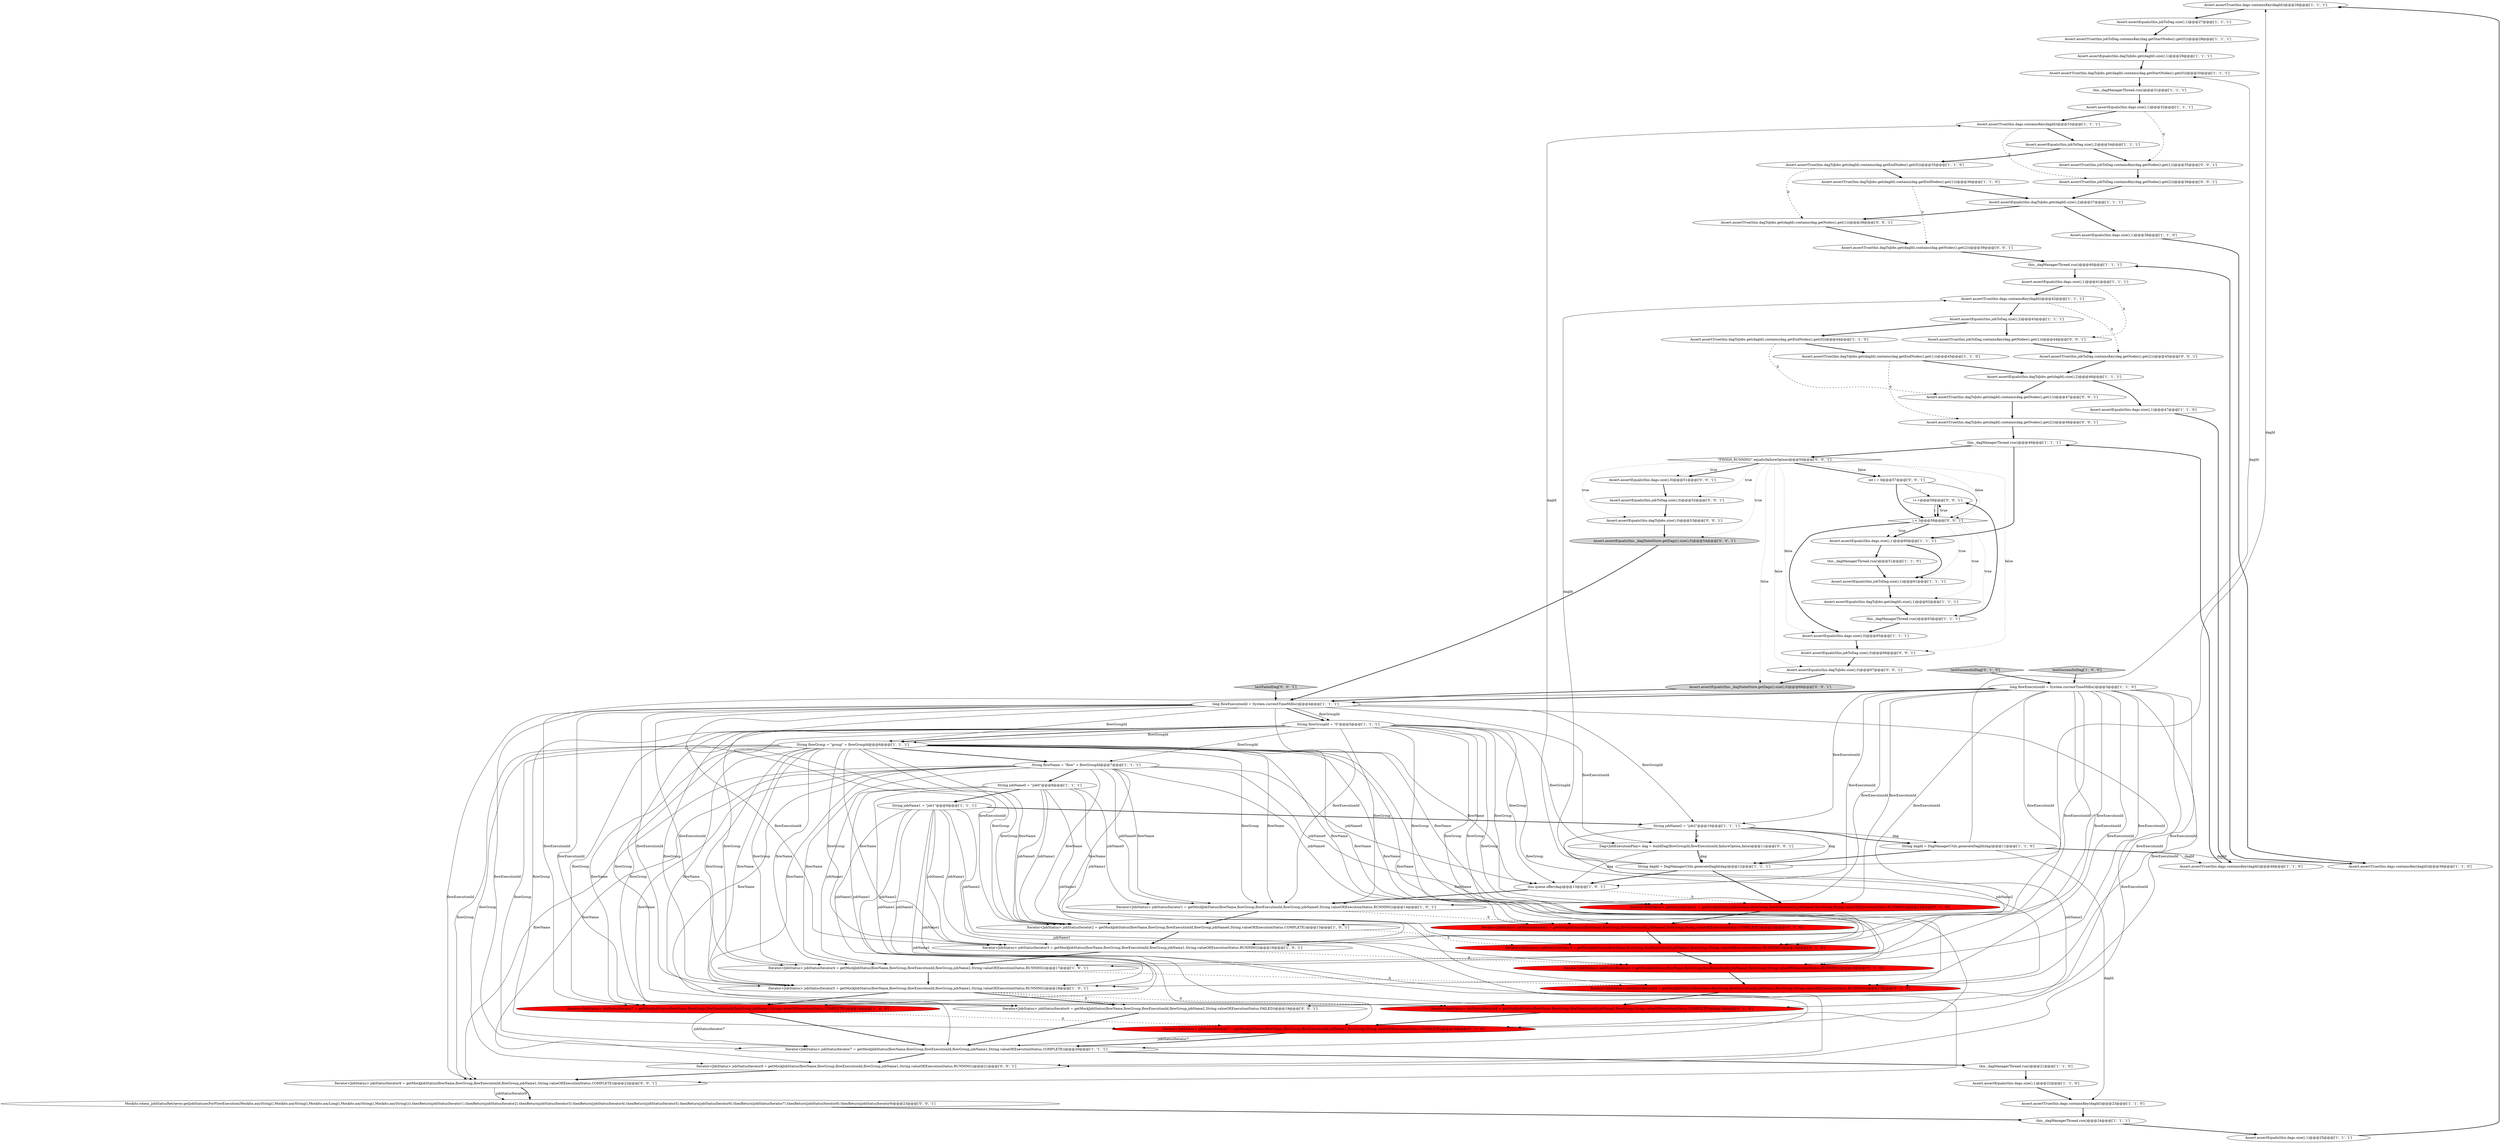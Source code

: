 digraph {
15 [style = filled, label = "Assert.assertTrue(this.dags.containsKey(dagId))@@@26@@@['1', '1', '1']", fillcolor = white, shape = ellipse image = "AAA0AAABBB1BBB"];
38 [style = filled, label = "String flowGroup = \"group\" + flowGroupId@@@6@@@['1', '1', '1']", fillcolor = white, shape = ellipse image = "AAA0AAABBB1BBB"];
72 [style = filled, label = "Assert.assertEquals(this.dags.size(),0)@@@51@@@['0', '0', '1']", fillcolor = white, shape = ellipse image = "AAA0AAABBB3BBB"];
61 [style = filled, label = "Iterator<JobStatus> jobStatusIterator7 = getMockJobStatus(flowName,flowGroup,flowExecutionId,jobName1,flowGroup,String.valueOf(ExecutionStatus.COMPLETE))@@@19@@@['0', '1', '0']", fillcolor = red, shape = ellipse image = "AAA1AAABBB2BBB"];
76 [style = filled, label = "testFailedDag['0', '0', '1']", fillcolor = lightgray, shape = diamond image = "AAA0AAABBB3BBB"];
51 [style = filled, label = "String jobName2 = \"job2\"@@@10@@@['1', '1', '1']", fillcolor = white, shape = ellipse image = "AAA0AAABBB1BBB"];
8 [style = filled, label = "Assert.assertTrue(this.dags.containsKey(dagId))@@@42@@@['1', '1', '1']", fillcolor = white, shape = ellipse image = "AAA0AAABBB1BBB"];
65 [style = filled, label = "Assert.assertEquals(this.dagToJobs.size(),0)@@@67@@@['0', '0', '1']", fillcolor = white, shape = ellipse image = "AAA0AAABBB3BBB"];
66 [style = filled, label = "Assert.assertEquals(this._dagStateStore.getDags().size(),0)@@@68@@@['0', '0', '1']", fillcolor = lightgray, shape = ellipse image = "AAA0AAABBB3BBB"];
18 [style = filled, label = "Assert.assertTrue(this.dags.containsKey(dagId))@@@48@@@['1', '1', '0']", fillcolor = white, shape = ellipse image = "AAA0AAABBB1BBB"];
3 [style = filled, label = "Assert.assertEquals(this.dags.size(),1)@@@22@@@['1', '1', '0']", fillcolor = white, shape = ellipse image = "AAA0AAABBB1BBB"];
26 [style = filled, label = "Iterator<JobStatus> jobStatusIterator2 = getMockJobStatus(flowName,flowGroup,flowExecutionId,flowGroup,jobName0,String.valueOf(ExecutionStatus.COMPLETE))@@@15@@@['1', '0', '1']", fillcolor = white, shape = ellipse image = "AAA0AAABBB1BBB"];
40 [style = filled, label = "Assert.assertEquals(this.dags.size(),1)@@@41@@@['1', '1', '1']", fillcolor = white, shape = ellipse image = "AAA0AAABBB1BBB"];
9 [style = filled, label = "testSuccessfulDag['1', '0', '0']", fillcolor = lightgray, shape = diamond image = "AAA0AAABBB1BBB"];
53 [style = filled, label = "this._dagManagerThread.run()@@@49@@@['1', '1', '1']", fillcolor = white, shape = ellipse image = "AAA0AAABBB1BBB"];
52 [style = filled, label = "Iterator<JobStatus> jobStatusIterator3 = getMockJobStatus(flowName,flowGroup,flowExecutionId,flowGroup,jobName1,String.valueOf(ExecutionStatus.RUNNING))@@@16@@@['1', '0', '1']", fillcolor = white, shape = ellipse image = "AAA0AAABBB1BBB"];
43 [style = filled, label = "Assert.assertEquals(this.jobToDag.size(),1)@@@61@@@['1', '1', '1']", fillcolor = white, shape = ellipse image = "AAA0AAABBB1BBB"];
62 [style = filled, label = "Iterator<JobStatus> jobStatusIterator6 = getMockJobStatus(flowName,flowGroup,flowExecutionId,flowGroup,jobName2,String.valueOf(ExecutionStatus.FAILED))@@@19@@@['0', '0', '1']", fillcolor = white, shape = ellipse image = "AAA0AAABBB3BBB"];
46 [style = filled, label = "this._dagManagerThread.run()@@@63@@@['1', '1', '1']", fillcolor = white, shape = ellipse image = "AAA0AAABBB1BBB"];
20 [style = filled, label = "this._dagManagerThread.run()@@@51@@@['1', '1', '0']", fillcolor = white, shape = ellipse image = "AAA0AAABBB1BBB"];
82 [style = filled, label = "i++@@@59@@@['0', '0', '1']", fillcolor = white, shape = ellipse image = "AAA0AAABBB3BBB"];
56 [style = filled, label = "Iterator<JobStatus> jobStatusIterator6 = getMockJobStatus(flowName,flowGroup,flowExecutionId,jobName2,flowGroup,String.valueOf(ExecutionStatus.COMPLETE))@@@18@@@['0', '1', '0']", fillcolor = red, shape = ellipse image = "AAA1AAABBB2BBB"];
7 [style = filled, label = "String flowName = \"flow\" + flowGroupId@@@7@@@['1', '1', '1']", fillcolor = white, shape = ellipse image = "AAA0AAABBB1BBB"];
69 [style = filled, label = "Dag<JobExecutionPlan> dag = buildDag(flowGroupId,flowExecutionId,failureOption,false)@@@11@@@['0', '0', '1']", fillcolor = white, shape = ellipse image = "AAA0AAABBB3BBB"];
55 [style = filled, label = "Iterator<JobStatus> jobStatusIterator2 = getMockJobStatus(flowName,flowGroup,flowExecutionId,jobName0,flowGroup,String.valueOf(ExecutionStatus.COMPLETE))@@@14@@@['0', '1', '0']", fillcolor = red, shape = ellipse image = "AAA1AAABBB2BBB"];
86 [style = filled, label = "int i = 0@@@57@@@['0', '0', '1']", fillcolor = white, shape = ellipse image = "AAA0AAABBB3BBB"];
42 [style = filled, label = "this._dagManagerThread.run()@@@24@@@['1', '1', '1']", fillcolor = white, shape = ellipse image = "AAA0AAABBB1BBB"];
14 [style = filled, label = "Iterator<JobStatus> jobStatusIterator1 = getMockJobStatus(flowName,flowGroup,flowExecutionId,flowGroup,jobName0,String.valueOf(ExecutionStatus.RUNNING))@@@14@@@['1', '0', '1']", fillcolor = white, shape = ellipse image = "AAA0AAABBB1BBB"];
70 [style = filled, label = "i < 3@@@58@@@['0', '0', '1']", fillcolor = white, shape = diamond image = "AAA0AAABBB3BBB"];
6 [style = filled, label = "Assert.assertEquals(this.dagToJobs.get(dagId).size(),2)@@@46@@@['1', '1', '1']", fillcolor = white, shape = ellipse image = "AAA0AAABBB1BBB"];
11 [style = filled, label = "this._dagManagerThread.run()@@@40@@@['1', '1', '1']", fillcolor = white, shape = ellipse image = "AAA0AAABBB1BBB"];
49 [style = filled, label = "long flowExecutionId = System.currentTimeMillis()@@@4@@@['1', '1', '1']", fillcolor = white, shape = ellipse image = "AAA0AAABBB1BBB"];
81 [style = filled, label = "Assert.assertTrue(this.dagToJobs.get(dagId).contains(dag.getNodes().get(1)))@@@47@@@['0', '0', '1']", fillcolor = white, shape = ellipse image = "AAA0AAABBB3BBB"];
17 [style = filled, label = "Iterator<JobStatus> jobStatusIterator4 = getMockJobStatus(flowName,flowGroup,flowExecutionId,flowGroup,jobName2,String.valueOf(ExecutionStatus.RUNNING))@@@17@@@['1', '0', '1']", fillcolor = white, shape = ellipse image = "AAA0AAABBB1BBB"];
1 [style = filled, label = "Iterator<JobStatus> jobStatusIterator7 = getMockJobStatus(flowName,flowGroup,flowExecutionId,flowGroup,jobName1,String.valueOf(ExecutionStatus.COMPLETE))@@@19@@@['1', '0', '0']", fillcolor = red, shape = ellipse image = "AAA1AAABBB1BBB"];
10 [style = filled, label = "Assert.assertTrue(this.jobToDag.containsKey(dag.getStartNodes().get(0)))@@@28@@@['1', '1', '1']", fillcolor = white, shape = ellipse image = "AAA0AAABBB1BBB"];
19 [style = filled, label = "Assert.assertEquals(this.dags.size(),0)@@@65@@@['1', '1', '1']", fillcolor = white, shape = ellipse image = "AAA0AAABBB1BBB"];
22 [style = filled, label = "this.queue.offer(dag)@@@13@@@['1', '0', '1']", fillcolor = white, shape = ellipse image = "AAA0AAABBB1BBB"];
71 [style = filled, label = "Iterator<JobStatus> jobStatusIterator9 = getMockJobStatus(flowName,flowGroup,flowExecutionId,flowGroup,jobName1,String.valueOf(ExecutionStatus.COMPLETE))@@@22@@@['0', '0', '1']", fillcolor = white, shape = ellipse image = "AAA0AAABBB3BBB"];
24 [style = filled, label = "Assert.assertTrue(this.dags.containsKey(dagId))@@@39@@@['1', '1', '0']", fillcolor = white, shape = ellipse image = "AAA0AAABBB1BBB"];
31 [style = filled, label = "Assert.assertTrue(this.dags.containsKey(dagId))@@@23@@@['1', '1', '0']", fillcolor = white, shape = ellipse image = "AAA0AAABBB1BBB"];
2 [style = filled, label = "Assert.assertTrue(this.dags.containsKey(dagId))@@@33@@@['1', '1', '1']", fillcolor = white, shape = ellipse image = "AAA0AAABBB1BBB"];
39 [style = filled, label = "Assert.assertEquals(this.jobToDag.size(),2)@@@43@@@['1', '1', '1']", fillcolor = white, shape = ellipse image = "AAA0AAABBB1BBB"];
27 [style = filled, label = "Assert.assertEquals(this.dagToJobs.get(dagId).size(),1)@@@62@@@['1', '1', '1']", fillcolor = white, shape = ellipse image = "AAA0AAABBB1BBB"];
80 [style = filled, label = "Assert.assertTrue(this.jobToDag.containsKey(dag.getNodes().get(2)))@@@36@@@['0', '0', '1']", fillcolor = white, shape = ellipse image = "AAA0AAABBB3BBB"];
57 [style = filled, label = "Iterator<JobStatus> jobStatusIterator3 = getMockJobStatus(flowName,flowGroup,flowExecutionId,jobName1,flowGroup,String.valueOf(ExecutionStatus.RUNNING))@@@15@@@['0', '1', '0']", fillcolor = red, shape = ellipse image = "AAA1AAABBB2BBB"];
47 [style = filled, label = "Iterator<JobStatus> jobStatusIterator7 = getMockJobStatus(flowName,flowGroup,flowExecutionId,flowGroup,jobName1,String.valueOf(ExecutionStatus.COMPLETE))@@@20@@@['1', '1', '1']", fillcolor = white, shape = ellipse image = "AAA0AAABBB1BBB"];
83 [style = filled, label = "Assert.assertTrue(this.jobToDag.containsKey(dag.getNodes().get(1)))@@@44@@@['0', '0', '1']", fillcolor = white, shape = ellipse image = "AAA0AAABBB3BBB"];
30 [style = filled, label = "long flowExecutionId = System.currentTimeMillis()@@@3@@@['1', '1', '0']", fillcolor = white, shape = ellipse image = "AAA0AAABBB1BBB"];
28 [style = filled, label = "Assert.assertEquals(this.dags.size(),1)@@@32@@@['1', '1', '1']", fillcolor = white, shape = ellipse image = "AAA0AAABBB1BBB"];
50 [style = filled, label = "Assert.assertEquals(this.dags.size(),1)@@@25@@@['1', '1', '1']", fillcolor = white, shape = ellipse image = "AAA0AAABBB1BBB"];
64 [style = filled, label = "Assert.assertTrue(this.dagToJobs.get(dagId).contains(dag.getNodes().get(2)))@@@39@@@['0', '0', '1']", fillcolor = white, shape = ellipse image = "AAA0AAABBB3BBB"];
85 [style = filled, label = "Assert.assertTrue(this.dagToJobs.get(dagId).contains(dag.getNodes().get(1)))@@@38@@@['0', '0', '1']", fillcolor = white, shape = ellipse image = "AAA0AAABBB3BBB"];
67 [style = filled, label = "\"FINISH_RUNNING\".equals(failureOption)@@@50@@@['0', '0', '1']", fillcolor = white, shape = diamond image = "AAA0AAABBB3BBB"];
37 [style = filled, label = "Iterator<JobStatus> jobStatusIterator5 = getMockJobStatus(flowName,flowGroup,flowExecutionId,flowGroup,jobName1,String.valueOf(ExecutionStatus.RUNNING))@@@18@@@['1', '0', '1']", fillcolor = white, shape = ellipse image = "AAA0AAABBB1BBB"];
13 [style = filled, label = "this._dagManagerThread.run()@@@21@@@['1', '1', '0']", fillcolor = white, shape = ellipse image = "AAA0AAABBB1BBB"];
32 [style = filled, label = "String dagId = DagManagerUtils.generateDagId(dag)@@@12@@@['1', '1', '1']", fillcolor = white, shape = ellipse image = "AAA0AAABBB1BBB"];
36 [style = filled, label = "Assert.assertTrue(this.dagToJobs.get(dagId).contains(dag.getEndNodes().get(1)))@@@45@@@['1', '1', '0']", fillcolor = white, shape = ellipse image = "AAA0AAABBB1BBB"];
25 [style = filled, label = "String dagId = DagManagerUtils.generateDagId(dag)@@@11@@@['1', '1', '0']", fillcolor = white, shape = ellipse image = "AAA0AAABBB1BBB"];
60 [style = filled, label = "testSuccessfulDag['0', '1', '0']", fillcolor = lightgray, shape = diamond image = "AAA0AAABBB2BBB"];
84 [style = filled, label = "Assert.assertEquals(this._dagStateStore.getDags().size(),0)@@@54@@@['0', '0', '1']", fillcolor = lightgray, shape = ellipse image = "AAA0AAABBB3BBB"];
44 [style = filled, label = "Assert.assertEquals(this.dags.size(),1)@@@60@@@['1', '1', '1']", fillcolor = white, shape = ellipse image = "AAA0AAABBB1BBB"];
4 [style = filled, label = "Assert.assertEquals(this.dagToJobs.get(dagId).size(),2)@@@37@@@['1', '1', '1']", fillcolor = white, shape = ellipse image = "AAA0AAABBB1BBB"];
12 [style = filled, label = "Assert.assertEquals(this.jobToDag.size(),2)@@@34@@@['1', '1', '1']", fillcolor = white, shape = ellipse image = "AAA0AAABBB1BBB"];
35 [style = filled, label = "Assert.assertEquals(this.dagToJobs.get(dagId).size(),1)@@@29@@@['1', '1', '1']", fillcolor = white, shape = ellipse image = "AAA0AAABBB1BBB"];
16 [style = filled, label = "Assert.assertTrue(this.dagToJobs.get(dagId).contains(dag.getEndNodes().get(0)))@@@35@@@['1', '1', '0']", fillcolor = white, shape = ellipse image = "AAA0AAABBB1BBB"];
54 [style = filled, label = "Iterator<JobStatus> jobStatusIterator5 = getMockJobStatus(flowName,flowGroup,flowExecutionId,jobName1,flowGroup,String.valueOf(ExecutionStatus.RUNNING))@@@17@@@['0', '1', '0']", fillcolor = red, shape = ellipse image = "AAA1AAABBB2BBB"];
29 [style = filled, label = "String jobName1 = \"job1\"@@@9@@@['1', '1', '1']", fillcolor = white, shape = ellipse image = "AAA0AAABBB1BBB"];
59 [style = filled, label = "Iterator<JobStatus> jobStatusIterator4 = getMockJobStatus(flowName,flowGroup,flowExecutionId,jobName2,flowGroup,String.valueOf(ExecutionStatus.RUNNING))@@@16@@@['0', '1', '0']", fillcolor = red, shape = ellipse image = "AAA1AAABBB2BBB"];
33 [style = filled, label = "this._dagManagerThread.run()@@@31@@@['1', '1', '1']", fillcolor = white, shape = ellipse image = "AAA0AAABBB1BBB"];
23 [style = filled, label = "String jobName0 = \"job0\"@@@8@@@['1', '1', '1']", fillcolor = white, shape = ellipse image = "AAA0AAABBB1BBB"];
45 [style = filled, label = "Assert.assertEquals(this.jobToDag.size(),1)@@@27@@@['1', '1', '1']", fillcolor = white, shape = ellipse image = "AAA0AAABBB1BBB"];
41 [style = filled, label = "Assert.assertTrue(this.dagToJobs.get(dagId).contains(dag.getStartNodes().get(0)))@@@30@@@['1', '1', '1']", fillcolor = white, shape = ellipse image = "AAA0AAABBB1BBB"];
5 [style = filled, label = "Assert.assertTrue(this.dagToJobs.get(dagId).contains(dag.getEndNodes().get(0)))@@@44@@@['1', '1', '0']", fillcolor = white, shape = ellipse image = "AAA0AAABBB1BBB"];
34 [style = filled, label = "Assert.assertTrue(this.dagToJobs.get(dagId).contains(dag.getEndNodes().get(1)))@@@36@@@['1', '1', '0']", fillcolor = white, shape = ellipse image = "AAA0AAABBB1BBB"];
77 [style = filled, label = "Assert.assertTrue(this.jobToDag.containsKey(dag.getNodes().get(2)))@@@45@@@['0', '0', '1']", fillcolor = white, shape = ellipse image = "AAA0AAABBB3BBB"];
74 [style = filled, label = "Assert.assertTrue(this.jobToDag.containsKey(dag.getNodes().get(1)))@@@35@@@['0', '0', '1']", fillcolor = white, shape = ellipse image = "AAA0AAABBB3BBB"];
0 [style = filled, label = "Assert.assertEquals(this.dags.size(),1)@@@47@@@['1', '1', '0']", fillcolor = white, shape = ellipse image = "AAA0AAABBB1BBB"];
75 [style = filled, label = "Assert.assertEquals(this.jobToDag.size(),0)@@@52@@@['0', '0', '1']", fillcolor = white, shape = ellipse image = "AAA0AAABBB3BBB"];
68 [style = filled, label = "Assert.assertEquals(this.jobToDag.size(),0)@@@66@@@['0', '0', '1']", fillcolor = white, shape = ellipse image = "AAA0AAABBB3BBB"];
48 [style = filled, label = "Assert.assertEquals(this.dags.size(),1)@@@38@@@['1', '1', '0']", fillcolor = white, shape = ellipse image = "AAA0AAABBB1BBB"];
58 [style = filled, label = "Iterator<JobStatus> jobStatusIterator1 = getMockJobStatus(flowName,flowGroup,flowExecutionId,jobName0,flowGroup,String.valueOf(ExecutionStatus.RUNNING))@@@13@@@['0', '1', '0']", fillcolor = red, shape = ellipse image = "AAA1AAABBB2BBB"];
63 [style = filled, label = "Mockito.when(_jobStatusRetriever.getJobStatusesForFlowExecution(Mockito.anyString(),Mockito.anyString(),Mockito.anyLong(),Mockito.anyString(),Mockito.anyString())).thenReturn(jobStatusIterator1).thenReturn(jobStatusIterator2).thenReturn(jobStatusIterator3).thenReturn(jobStatusIterator4).thenReturn(jobStatusIterator5).thenReturn(jobStatusIterator6).thenReturn(jobStatusIterator7).thenReturn(jobStatusIterator8).thenReturn(jobStatusIterator9)@@@23@@@['0', '0', '1']", fillcolor = white, shape = ellipse image = "AAA0AAABBB3BBB"];
79 [style = filled, label = "Assert.assertEquals(this.dagToJobs.size(),0)@@@53@@@['0', '0', '1']", fillcolor = white, shape = ellipse image = "AAA0AAABBB3BBB"];
78 [style = filled, label = "Assert.assertTrue(this.dagToJobs.get(dagId).contains(dag.getNodes().get(2)))@@@48@@@['0', '0', '1']", fillcolor = white, shape = ellipse image = "AAA0AAABBB3BBB"];
73 [style = filled, label = "Iterator<JobStatus> jobStatusIterator8 = getMockJobStatus(flowName,flowGroup,flowExecutionId,flowGroup,jobName1,String.valueOf(ExecutionStatus.RUNNING))@@@21@@@['0', '0', '1']", fillcolor = white, shape = ellipse image = "AAA0AAABBB3BBB"];
21 [style = filled, label = "String flowGroupId = \"0\"@@@5@@@['1', '1', '1']", fillcolor = white, shape = ellipse image = "AAA0AAABBB1BBB"];
67->86 [style = bold, label=""];
21->38 [style = solid, label="flowGroupId"];
32->22 [style = bold, label=""];
54->56 [style = bold, label=""];
30->51 [style = solid, label="flowExecutionId"];
29->37 [style = solid, label="jobName1"];
51->17 [style = solid, label="jobName2"];
67->79 [style = dotted, label="true"];
35->41 [style = bold, label=""];
71->63 [style = solid, label="jobStatusIterator9"];
49->26 [style = solid, label="flowExecutionId"];
81->78 [style = bold, label=""];
38->58 [style = solid, label="flowName"];
21->56 [style = solid, label="flowGroup"];
38->37 [style = solid, label="flowName"];
10->35 [style = bold, label=""];
53->44 [style = bold, label=""];
30->17 [style = solid, label="flowExecutionId"];
38->14 [style = solid, label="flowName"];
29->47 [style = solid, label="jobName1"];
21->14 [style = solid, label="flowGroup"];
30->49 [style = bold, label=""];
57->59 [style = bold, label=""];
7->58 [style = solid, label="jobName0"];
70->43 [style = dotted, label="true"];
29->59 [style = solid, label="jobName2"];
70->44 [style = bold, label=""];
21->38 [style = bold, label=""];
30->59 [style = solid, label="flowExecutionId"];
71->63 [style = bold, label=""];
23->29 [style = bold, label=""];
67->72 [style = dotted, label="true"];
30->52 [style = solid, label="flowExecutionId"];
82->70 [style = solid, label="i"];
86->70 [style = solid, label="i"];
55->57 [style = bold, label=""];
51->69 [style = dashed, label="0"];
30->57 [style = solid, label="flowExecutionId"];
38->7 [style = bold, label=""];
24->11 [style = bold, label=""];
51->69 [style = bold, label=""];
37->62 [style = bold, label=""];
32->15 [style = solid, label="dagId"];
23->26 [style = solid, label="jobName0"];
49->37 [style = solid, label="flowExecutionId"];
23->61 [style = solid, label="jobName1"];
38->26 [style = solid, label="flowName"];
73->71 [style = bold, label=""];
20->43 [style = bold, label=""];
8->39 [style = bold, label=""];
5->36 [style = bold, label=""];
48->24 [style = bold, label=""];
29->51 [style = bold, label=""];
59->54 [style = bold, label=""];
45->10 [style = bold, label=""];
38->22 [style = solid, label="flowName"];
67->70 [style = dotted, label="false"];
23->14 [style = solid, label="jobName0"];
26->57 [style = dashed, label="0"];
36->6 [style = bold, label=""];
51->32 [style = solid, label="dag"];
17->54 [style = dashed, label="0"];
51->25 [style = solid, label="dag"];
70->46 [style = dotted, label="true"];
1->47 [style = solid, label="jobStatusIterator7"];
49->62 [style = solid, label="flowExecutionId"];
80->4 [style = bold, label=""];
30->22 [style = solid, label="flowExecutionId"];
38->62 [style = solid, label="flowGroup"];
37->1 [style = bold, label=""];
33->28 [style = bold, label=""];
79->84 [style = bold, label=""];
85->64 [style = bold, label=""];
6->81 [style = bold, label=""];
38->54 [style = solid, label="flowName"];
8->77 [style = dashed, label="0"];
21->57 [style = solid, label="flowGroup"];
16->34 [style = bold, label=""];
65->66 [style = bold, label=""];
38->73 [style = solid, label="flowGroup"];
67->84 [style = dotted, label="true"];
17->37 [style = bold, label=""];
69->22 [style = solid, label="dag"];
21->61 [style = solid, label="flowGroup"];
7->71 [style = solid, label="flowName"];
49->47 [style = solid, label="flowExecutionId"];
29->52 [style = solid, label="jobName2"];
64->11 [style = bold, label=""];
29->52 [style = solid, label="jobName1"];
49->52 [style = solid, label="flowExecutionId"];
38->57 [style = solid, label="flowName"];
7->14 [style = solid, label="flowName"];
76->49 [style = bold, label=""];
27->46 [style = bold, label=""];
49->14 [style = solid, label="flowExecutionId"];
23->57 [style = solid, label="jobName1"];
61->47 [style = solid, label="jobStatusIterator7"];
38->52 [style = solid, label="flowGroup"];
44->20 [style = bold, label=""];
83->77 [style = bold, label=""];
38->71 [style = solid, label="flowGroup"];
7->23 [style = bold, label=""];
43->27 [style = bold, label=""];
32->58 [style = bold, label=""];
21->58 [style = solid, label="flowGroup"];
7->47 [style = solid, label="flowName"];
5->81 [style = dashed, label="0"];
21->37 [style = solid, label="flowGroup"];
25->18 [style = solid, label="dagId"];
51->25 [style = bold, label=""];
30->58 [style = solid, label="flowExecutionId"];
32->8 [style = solid, label="dagId"];
46->19 [style = bold, label=""];
7->14 [style = solid, label="jobName0"];
30->61 [style = solid, label="flowExecutionId"];
75->79 [style = bold, label=""];
69->32 [style = solid, label="dag"];
22->14 [style = bold, label=""];
30->14 [style = solid, label="flowExecutionId"];
66->49 [style = bold, label=""];
70->82 [style = dotted, label="true"];
37->56 [style = dashed, label="0"];
77->6 [style = bold, label=""];
29->37 [style = solid, label="jobName2"];
63->42 [style = bold, label=""];
21->55 [style = solid, label="flowGroup"];
67->65 [style = dotted, label="false"];
21->17 [style = solid, label="flowGroup"];
49->51 [style = solid, label="flowGroupId"];
21->52 [style = solid, label="flowGroup"];
38->59 [style = solid, label="flowName"];
21->26 [style = solid, label="flowGroup"];
21->1 [style = solid, label="flowGroup"];
22->58 [style = dashed, label="0"];
38->52 [style = solid, label="flowName"];
39->5 [style = bold, label=""];
72->75 [style = bold, label=""];
30->26 [style = solid, label="flowExecutionId"];
30->37 [style = solid, label="flowExecutionId"];
86->82 [style = solid, label="i"];
21->22 [style = solid, label="flowGroup"];
34->64 [style = dashed, label="0"];
7->26 [style = solid, label="flowName"];
68->65 [style = bold, label=""];
38->26 [style = solid, label="flowGroup"];
32->2 [style = solid, label="dagId"];
67->19 [style = dotted, label="false"];
19->68 [style = bold, label=""];
70->19 [style = bold, label=""];
38->61 [style = solid, label="flowName"];
49->17 [style = solid, label="flowExecutionId"];
7->22 [style = solid, label="jobName0"];
67->72 [style = bold, label=""];
47->13 [style = bold, label=""];
49->73 [style = solid, label="flowExecutionId"];
39->83 [style = bold, label=""];
38->17 [style = solid, label="flowGroup"];
26->52 [style = bold, label=""];
31->42 [style = bold, label=""];
38->37 [style = solid, label="flowGroup"];
25->24 [style = solid, label="dagId"];
40->83 [style = dashed, label="0"];
38->47 [style = solid, label="flowGroup"];
84->49 [style = bold, label=""];
7->17 [style = solid, label="flowName"];
67->68 [style = dotted, label="false"];
37->62 [style = dashed, label="0"];
29->56 [style = solid, label="jobName2"];
86->70 [style = bold, label=""];
52->59 [style = dashed, label="0"];
46->82 [style = bold, label=""];
14->55 [style = dashed, label="0"];
82->70 [style = bold, label=""];
30->1 [style = solid, label="flowExecutionId"];
1->61 [style = dashed, label="0"];
30->55 [style = solid, label="flowExecutionId"];
0->18 [style = bold, label=""];
7->37 [style = solid, label="flowName"];
50->15 [style = bold, label=""];
41->33 [style = bold, label=""];
62->47 [style = bold, label=""];
23->1 [style = solid, label="jobName1"];
4->48 [style = bold, label=""];
28->74 [style = dashed, label="0"];
53->67 [style = bold, label=""];
4->85 [style = bold, label=""];
25->41 [style = solid, label="dagId"];
69->32 [style = bold, label=""];
21->54 [style = solid, label="flowGroup"];
30->54 [style = solid, label="flowExecutionId"];
38->17 [style = solid, label="flowName"];
29->71 [style = solid, label="jobName1"];
70->44 [style = dotted, label="true"];
7->55 [style = solid, label="jobName0"];
16->85 [style = dashed, label="0"];
42->50 [style = bold, label=""];
15->45 [style = bold, label=""];
51->62 [style = solid, label="jobName2"];
21->69 [style = solid, label="flowGroupId"];
3->31 [style = bold, label=""];
47->73 [style = bold, label=""];
49->71 [style = solid, label="flowExecutionId"];
67->75 [style = dotted, label="true"];
25->32 [style = bold, label=""];
18->53 [style = bold, label=""];
25->31 [style = solid, label="dagId"];
9->30 [style = bold, label=""];
6->0 [style = bold, label=""];
12->16 [style = bold, label=""];
56->61 [style = bold, label=""];
58->55 [style = bold, label=""];
49->21 [style = solid, label="flowGroupId"];
74->80 [style = bold, label=""];
11->40 [style = bold, label=""];
52->17 [style = bold, label=""];
12->74 [style = bold, label=""];
49->21 [style = bold, label=""];
2->12 [style = bold, label=""];
44->43 [style = bold, label=""];
78->53 [style = bold, label=""];
14->26 [style = bold, label=""];
28->2 [style = bold, label=""];
67->66 [style = dotted, label="false"];
1->47 [style = bold, label=""];
23->54 [style = solid, label="jobName1"];
13->3 [style = bold, label=""];
61->47 [style = bold, label=""];
49->69 [style = solid, label="flowExecutionId"];
38->55 [style = solid, label="flowName"];
49->38 [style = solid, label="flowGroupId"];
7->52 [style = solid, label="flowName"];
30->56 [style = solid, label="flowExecutionId"];
60->30 [style = bold, label=""];
23->17 [style = solid, label="jobName1"];
34->4 [style = bold, label=""];
36->78 [style = dashed, label="0"];
38->56 [style = solid, label="flowName"];
38->1 [style = solid, label="flowName"];
38->14 [style = solid, label="flowGroup"];
67->86 [style = dotted, label="false"];
29->73 [style = solid, label="jobName1"];
70->27 [style = dotted, label="true"];
2->80 [style = dashed, label="0"];
21->59 [style = solid, label="flowGroup"];
21->7 [style = solid, label="flowGroupId"];
40->8 [style = bold, label=""];
7->62 [style = solid, label="flowName"];
23->26 [style = solid, label="jobName1"];
7->73 [style = solid, label="flowName"];
}
